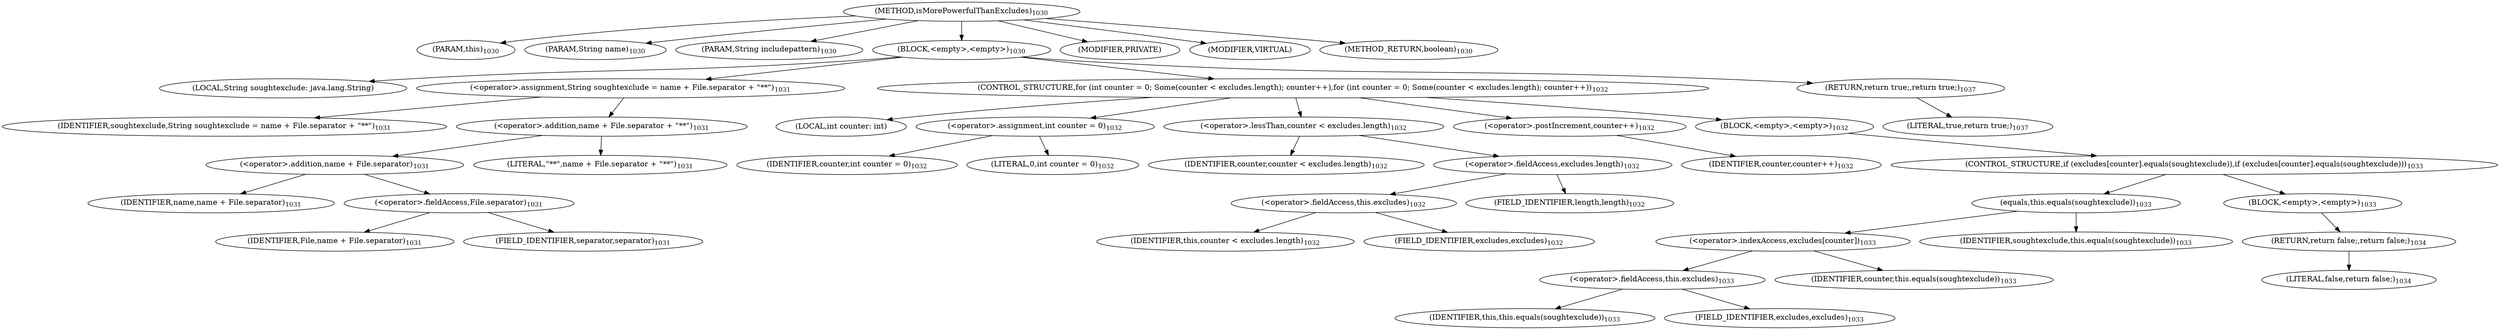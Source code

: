 digraph "isMorePowerfulThanExcludes" {  
"1818" [label = <(METHOD,isMorePowerfulThanExcludes)<SUB>1030</SUB>> ]
"1819" [label = <(PARAM,this)<SUB>1030</SUB>> ]
"1820" [label = <(PARAM,String name)<SUB>1030</SUB>> ]
"1821" [label = <(PARAM,String includepattern)<SUB>1030</SUB>> ]
"1822" [label = <(BLOCK,&lt;empty&gt;,&lt;empty&gt;)<SUB>1030</SUB>> ]
"1823" [label = <(LOCAL,String soughtexclude: java.lang.String)> ]
"1824" [label = <(&lt;operator&gt;.assignment,String soughtexclude = name + File.separator + &quot;**&quot;)<SUB>1031</SUB>> ]
"1825" [label = <(IDENTIFIER,soughtexclude,String soughtexclude = name + File.separator + &quot;**&quot;)<SUB>1031</SUB>> ]
"1826" [label = <(&lt;operator&gt;.addition,name + File.separator + &quot;**&quot;)<SUB>1031</SUB>> ]
"1827" [label = <(&lt;operator&gt;.addition,name + File.separator)<SUB>1031</SUB>> ]
"1828" [label = <(IDENTIFIER,name,name + File.separator)<SUB>1031</SUB>> ]
"1829" [label = <(&lt;operator&gt;.fieldAccess,File.separator)<SUB>1031</SUB>> ]
"1830" [label = <(IDENTIFIER,File,name + File.separator)<SUB>1031</SUB>> ]
"1831" [label = <(FIELD_IDENTIFIER,separator,separator)<SUB>1031</SUB>> ]
"1832" [label = <(LITERAL,&quot;**&quot;,name + File.separator + &quot;**&quot;)<SUB>1031</SUB>> ]
"1833" [label = <(CONTROL_STRUCTURE,for (int counter = 0; Some(counter &lt; excludes.length); counter++),for (int counter = 0; Some(counter &lt; excludes.length); counter++))<SUB>1032</SUB>> ]
"1834" [label = <(LOCAL,int counter: int)> ]
"1835" [label = <(&lt;operator&gt;.assignment,int counter = 0)<SUB>1032</SUB>> ]
"1836" [label = <(IDENTIFIER,counter,int counter = 0)<SUB>1032</SUB>> ]
"1837" [label = <(LITERAL,0,int counter = 0)<SUB>1032</SUB>> ]
"1838" [label = <(&lt;operator&gt;.lessThan,counter &lt; excludes.length)<SUB>1032</SUB>> ]
"1839" [label = <(IDENTIFIER,counter,counter &lt; excludes.length)<SUB>1032</SUB>> ]
"1840" [label = <(&lt;operator&gt;.fieldAccess,excludes.length)<SUB>1032</SUB>> ]
"1841" [label = <(&lt;operator&gt;.fieldAccess,this.excludes)<SUB>1032</SUB>> ]
"1842" [label = <(IDENTIFIER,this,counter &lt; excludes.length)<SUB>1032</SUB>> ]
"1843" [label = <(FIELD_IDENTIFIER,excludes,excludes)<SUB>1032</SUB>> ]
"1844" [label = <(FIELD_IDENTIFIER,length,length)<SUB>1032</SUB>> ]
"1845" [label = <(&lt;operator&gt;.postIncrement,counter++)<SUB>1032</SUB>> ]
"1846" [label = <(IDENTIFIER,counter,counter++)<SUB>1032</SUB>> ]
"1847" [label = <(BLOCK,&lt;empty&gt;,&lt;empty&gt;)<SUB>1032</SUB>> ]
"1848" [label = <(CONTROL_STRUCTURE,if (excludes[counter].equals(soughtexclude)),if (excludes[counter].equals(soughtexclude)))<SUB>1033</SUB>> ]
"1849" [label = <(equals,this.equals(soughtexclude))<SUB>1033</SUB>> ]
"1850" [label = <(&lt;operator&gt;.indexAccess,excludes[counter])<SUB>1033</SUB>> ]
"1851" [label = <(&lt;operator&gt;.fieldAccess,this.excludes)<SUB>1033</SUB>> ]
"1852" [label = <(IDENTIFIER,this,this.equals(soughtexclude))<SUB>1033</SUB>> ]
"1853" [label = <(FIELD_IDENTIFIER,excludes,excludes)<SUB>1033</SUB>> ]
"1854" [label = <(IDENTIFIER,counter,this.equals(soughtexclude))<SUB>1033</SUB>> ]
"1855" [label = <(IDENTIFIER,soughtexclude,this.equals(soughtexclude))<SUB>1033</SUB>> ]
"1856" [label = <(BLOCK,&lt;empty&gt;,&lt;empty&gt;)<SUB>1033</SUB>> ]
"1857" [label = <(RETURN,return false;,return false;)<SUB>1034</SUB>> ]
"1858" [label = <(LITERAL,false,return false;)<SUB>1034</SUB>> ]
"1859" [label = <(RETURN,return true;,return true;)<SUB>1037</SUB>> ]
"1860" [label = <(LITERAL,true,return true;)<SUB>1037</SUB>> ]
"1861" [label = <(MODIFIER,PRIVATE)> ]
"1862" [label = <(MODIFIER,VIRTUAL)> ]
"1863" [label = <(METHOD_RETURN,boolean)<SUB>1030</SUB>> ]
  "1818" -> "1819" 
  "1818" -> "1820" 
  "1818" -> "1821" 
  "1818" -> "1822" 
  "1818" -> "1861" 
  "1818" -> "1862" 
  "1818" -> "1863" 
  "1822" -> "1823" 
  "1822" -> "1824" 
  "1822" -> "1833" 
  "1822" -> "1859" 
  "1824" -> "1825" 
  "1824" -> "1826" 
  "1826" -> "1827" 
  "1826" -> "1832" 
  "1827" -> "1828" 
  "1827" -> "1829" 
  "1829" -> "1830" 
  "1829" -> "1831" 
  "1833" -> "1834" 
  "1833" -> "1835" 
  "1833" -> "1838" 
  "1833" -> "1845" 
  "1833" -> "1847" 
  "1835" -> "1836" 
  "1835" -> "1837" 
  "1838" -> "1839" 
  "1838" -> "1840" 
  "1840" -> "1841" 
  "1840" -> "1844" 
  "1841" -> "1842" 
  "1841" -> "1843" 
  "1845" -> "1846" 
  "1847" -> "1848" 
  "1848" -> "1849" 
  "1848" -> "1856" 
  "1849" -> "1850" 
  "1849" -> "1855" 
  "1850" -> "1851" 
  "1850" -> "1854" 
  "1851" -> "1852" 
  "1851" -> "1853" 
  "1856" -> "1857" 
  "1857" -> "1858" 
  "1859" -> "1860" 
}
